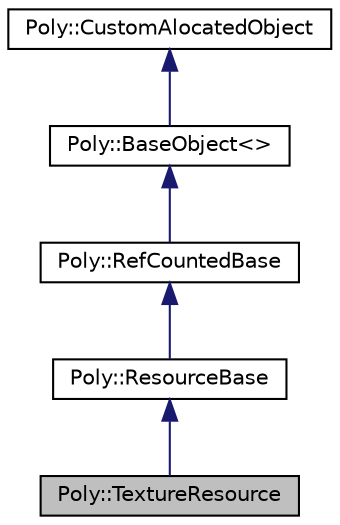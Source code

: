 digraph "Poly::TextureResource"
{
  edge [fontname="Helvetica",fontsize="10",labelfontname="Helvetica",labelfontsize="10"];
  node [fontname="Helvetica",fontsize="10",shape=record];
  Node5 [label="Poly::TextureResource",height=0.2,width=0.4,color="black", fillcolor="grey75", style="filled", fontcolor="black"];
  Node6 -> Node5 [dir="back",color="midnightblue",fontsize="10",style="solid",fontname="Helvetica"];
  Node6 [label="Poly::ResourceBase",height=0.2,width=0.4,color="black", fillcolor="white", style="filled",URL="$class_poly_1_1_resource_base.html"];
  Node7 -> Node6 [dir="back",color="midnightblue",fontsize="10",style="solid",fontname="Helvetica"];
  Node7 [label="Poly::RefCountedBase",height=0.2,width=0.4,color="black", fillcolor="white", style="filled",URL="$class_poly_1_1_ref_counted_base.html"];
  Node8 -> Node7 [dir="back",color="midnightblue",fontsize="10",style="solid",fontname="Helvetica"];
  Node8 [label="Poly::BaseObject\<\>",height=0.2,width=0.4,color="black", fillcolor="white", style="filled",URL="$class_poly_1_1_base_object.html"];
  Node9 -> Node8 [dir="back",color="midnightblue",fontsize="10",style="solid",fontname="Helvetica"];
  Node9 [label="Poly::CustomAlocatedObject",height=0.2,width=0.4,color="black", fillcolor="white", style="filled",URL="$class_poly_1_1_custom_alocated_object.html"];
}
